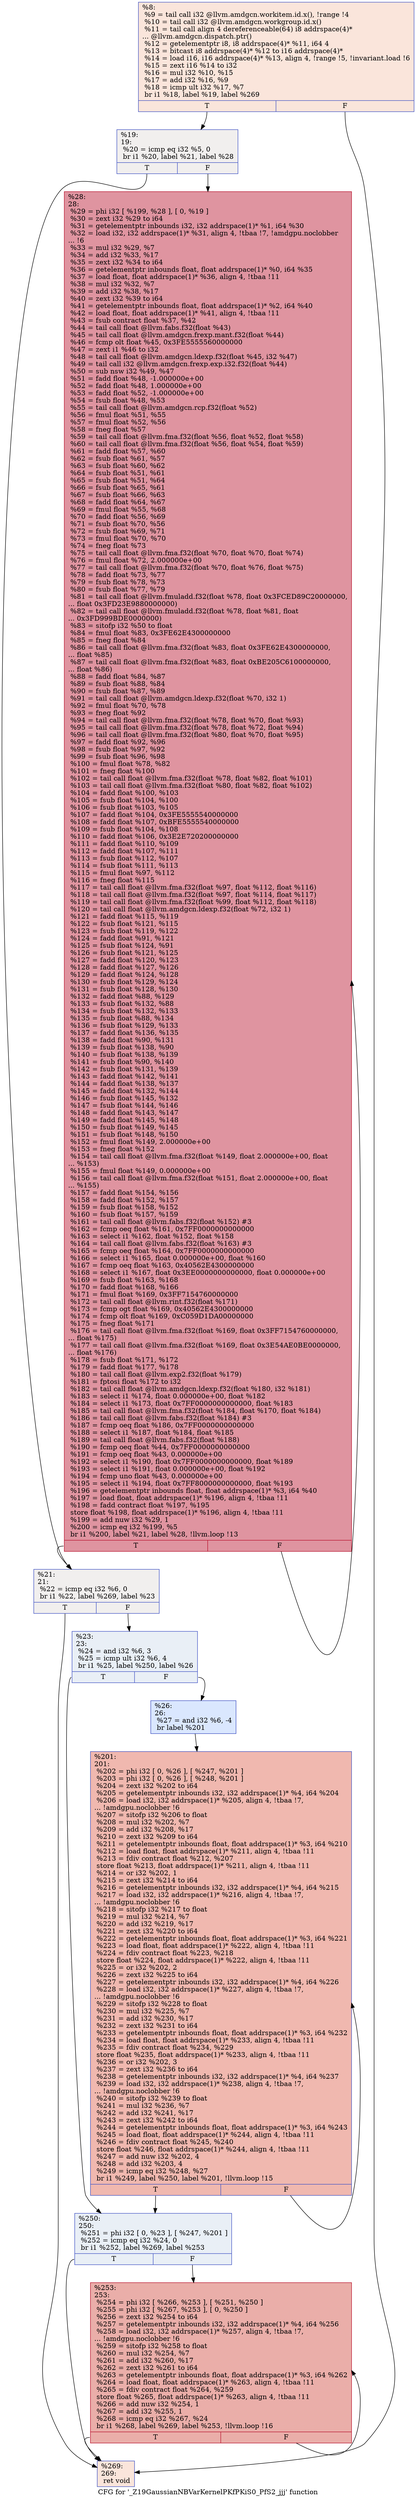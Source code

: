 digraph "CFG for '_Z19GaussianNBVarKernelPKfPKiS0_PfS2_jjj' function" {
	label="CFG for '_Z19GaussianNBVarKernelPKfPKiS0_PfS2_jjj' function";

	Node0x46093b0 [shape=record,color="#3d50c3ff", style=filled, fillcolor="#f4c5ad70",label="{%8:\l  %9 = tail call i32 @llvm.amdgcn.workitem.id.x(), !range !4\l  %10 = tail call i32 @llvm.amdgcn.workgroup.id.x()\l  %11 = tail call align 4 dereferenceable(64) i8 addrspace(4)*\l... @llvm.amdgcn.dispatch.ptr()\l  %12 = getelementptr i8, i8 addrspace(4)* %11, i64 4\l  %13 = bitcast i8 addrspace(4)* %12 to i16 addrspace(4)*\l  %14 = load i16, i16 addrspace(4)* %13, align 4, !range !5, !invariant.load !6\l  %15 = zext i16 %14 to i32\l  %16 = mul i32 %10, %15\l  %17 = add i32 %16, %9\l  %18 = icmp ult i32 %17, %7\l  br i1 %18, label %19, label %269\l|{<s0>T|<s1>F}}"];
	Node0x46093b0:s0 -> Node0x460b320;
	Node0x46093b0:s1 -> Node0x460b3b0;
	Node0x460b320 [shape=record,color="#3d50c3ff", style=filled, fillcolor="#e0dbd870",label="{%19:\l19:                                               \l  %20 = icmp eq i32 %5, 0\l  br i1 %20, label %21, label %28\l|{<s0>T|<s1>F}}"];
	Node0x460b320:s0 -> Node0x460b580;
	Node0x460b320:s1 -> Node0x460b5d0;
	Node0x460b580 [shape=record,color="#3d50c3ff", style=filled, fillcolor="#e0dbd870",label="{%21:\l21:                                               \l  %22 = icmp eq i32 %6, 0\l  br i1 %22, label %269, label %23\l|{<s0>T|<s1>F}}"];
	Node0x460b580:s0 -> Node0x460b3b0;
	Node0x460b580:s1 -> Node0x460b7a0;
	Node0x460b7a0 [shape=record,color="#3d50c3ff", style=filled, fillcolor="#cedaeb70",label="{%23:\l23:                                               \l  %24 = and i32 %6, 3\l  %25 = icmp ult i32 %6, 4\l  br i1 %25, label %250, label %26\l|{<s0>T|<s1>F}}"];
	Node0x460b7a0:s0 -> Node0x460ba20;
	Node0x460b7a0:s1 -> Node0x460ba70;
	Node0x460ba70 [shape=record,color="#3d50c3ff", style=filled, fillcolor="#abc8fd70",label="{%26:\l26:                                               \l  %27 = and i32 %6, -4\l  br label %201\l}"];
	Node0x460ba70 -> Node0x460bc70;
	Node0x460b5d0 [shape=record,color="#b70d28ff", style=filled, fillcolor="#b70d2870",label="{%28:\l28:                                               \l  %29 = phi i32 [ %199, %28 ], [ 0, %19 ]\l  %30 = zext i32 %29 to i64\l  %31 = getelementptr inbounds i32, i32 addrspace(1)* %1, i64 %30\l  %32 = load i32, i32 addrspace(1)* %31, align 4, !tbaa !7, !amdgpu.noclobber\l... !6\l  %33 = mul i32 %29, %7\l  %34 = add i32 %33, %17\l  %35 = zext i32 %34 to i64\l  %36 = getelementptr inbounds float, float addrspace(1)* %0, i64 %35\l  %37 = load float, float addrspace(1)* %36, align 4, !tbaa !11\l  %38 = mul i32 %32, %7\l  %39 = add i32 %38, %17\l  %40 = zext i32 %39 to i64\l  %41 = getelementptr inbounds float, float addrspace(1)* %2, i64 %40\l  %42 = load float, float addrspace(1)* %41, align 4, !tbaa !11\l  %43 = fsub contract float %37, %42\l  %44 = tail call float @llvm.fabs.f32(float %43)\l  %45 = tail call float @llvm.amdgcn.frexp.mant.f32(float %44)\l  %46 = fcmp olt float %45, 0x3FE5555560000000\l  %47 = zext i1 %46 to i32\l  %48 = tail call float @llvm.amdgcn.ldexp.f32(float %45, i32 %47)\l  %49 = tail call i32 @llvm.amdgcn.frexp.exp.i32.f32(float %44)\l  %50 = sub nsw i32 %49, %47\l  %51 = fadd float %48, -1.000000e+00\l  %52 = fadd float %48, 1.000000e+00\l  %53 = fadd float %52, -1.000000e+00\l  %54 = fsub float %48, %53\l  %55 = tail call float @llvm.amdgcn.rcp.f32(float %52)\l  %56 = fmul float %51, %55\l  %57 = fmul float %52, %56\l  %58 = fneg float %57\l  %59 = tail call float @llvm.fma.f32(float %56, float %52, float %58)\l  %60 = tail call float @llvm.fma.f32(float %56, float %54, float %59)\l  %61 = fadd float %57, %60\l  %62 = fsub float %61, %57\l  %63 = fsub float %60, %62\l  %64 = fsub float %51, %61\l  %65 = fsub float %51, %64\l  %66 = fsub float %65, %61\l  %67 = fsub float %66, %63\l  %68 = fadd float %64, %67\l  %69 = fmul float %55, %68\l  %70 = fadd float %56, %69\l  %71 = fsub float %70, %56\l  %72 = fsub float %69, %71\l  %73 = fmul float %70, %70\l  %74 = fneg float %73\l  %75 = tail call float @llvm.fma.f32(float %70, float %70, float %74)\l  %76 = fmul float %72, 2.000000e+00\l  %77 = tail call float @llvm.fma.f32(float %70, float %76, float %75)\l  %78 = fadd float %73, %77\l  %79 = fsub float %78, %73\l  %80 = fsub float %77, %79\l  %81 = tail call float @llvm.fmuladd.f32(float %78, float 0x3FCED89C20000000,\l... float 0x3FD23E9880000000)\l  %82 = tail call float @llvm.fmuladd.f32(float %78, float %81, float\l... 0x3FD999BDE0000000)\l  %83 = sitofp i32 %50 to float\l  %84 = fmul float %83, 0x3FE62E4300000000\l  %85 = fneg float %84\l  %86 = tail call float @llvm.fma.f32(float %83, float 0x3FE62E4300000000,\l... float %85)\l  %87 = tail call float @llvm.fma.f32(float %83, float 0xBE205C6100000000,\l... float %86)\l  %88 = fadd float %84, %87\l  %89 = fsub float %88, %84\l  %90 = fsub float %87, %89\l  %91 = tail call float @llvm.amdgcn.ldexp.f32(float %70, i32 1)\l  %92 = fmul float %70, %78\l  %93 = fneg float %92\l  %94 = tail call float @llvm.fma.f32(float %78, float %70, float %93)\l  %95 = tail call float @llvm.fma.f32(float %78, float %72, float %94)\l  %96 = tail call float @llvm.fma.f32(float %80, float %70, float %95)\l  %97 = fadd float %92, %96\l  %98 = fsub float %97, %92\l  %99 = fsub float %96, %98\l  %100 = fmul float %78, %82\l  %101 = fneg float %100\l  %102 = tail call float @llvm.fma.f32(float %78, float %82, float %101)\l  %103 = tail call float @llvm.fma.f32(float %80, float %82, float %102)\l  %104 = fadd float %100, %103\l  %105 = fsub float %104, %100\l  %106 = fsub float %103, %105\l  %107 = fadd float %104, 0x3FE5555540000000\l  %108 = fadd float %107, 0xBFE5555540000000\l  %109 = fsub float %104, %108\l  %110 = fadd float %106, 0x3E2E720200000000\l  %111 = fadd float %110, %109\l  %112 = fadd float %107, %111\l  %113 = fsub float %112, %107\l  %114 = fsub float %111, %113\l  %115 = fmul float %97, %112\l  %116 = fneg float %115\l  %117 = tail call float @llvm.fma.f32(float %97, float %112, float %116)\l  %118 = tail call float @llvm.fma.f32(float %97, float %114, float %117)\l  %119 = tail call float @llvm.fma.f32(float %99, float %112, float %118)\l  %120 = tail call float @llvm.amdgcn.ldexp.f32(float %72, i32 1)\l  %121 = fadd float %115, %119\l  %122 = fsub float %121, %115\l  %123 = fsub float %119, %122\l  %124 = fadd float %91, %121\l  %125 = fsub float %124, %91\l  %126 = fsub float %121, %125\l  %127 = fadd float %120, %123\l  %128 = fadd float %127, %126\l  %129 = fadd float %124, %128\l  %130 = fsub float %129, %124\l  %131 = fsub float %128, %130\l  %132 = fadd float %88, %129\l  %133 = fsub float %132, %88\l  %134 = fsub float %132, %133\l  %135 = fsub float %88, %134\l  %136 = fsub float %129, %133\l  %137 = fadd float %136, %135\l  %138 = fadd float %90, %131\l  %139 = fsub float %138, %90\l  %140 = fsub float %138, %139\l  %141 = fsub float %90, %140\l  %142 = fsub float %131, %139\l  %143 = fadd float %142, %141\l  %144 = fadd float %138, %137\l  %145 = fadd float %132, %144\l  %146 = fsub float %145, %132\l  %147 = fsub float %144, %146\l  %148 = fadd float %143, %147\l  %149 = fadd float %145, %148\l  %150 = fsub float %149, %145\l  %151 = fsub float %148, %150\l  %152 = fmul float %149, 2.000000e+00\l  %153 = fneg float %152\l  %154 = tail call float @llvm.fma.f32(float %149, float 2.000000e+00, float\l... %153)\l  %155 = fmul float %149, 0.000000e+00\l  %156 = tail call float @llvm.fma.f32(float %151, float 2.000000e+00, float\l... %155)\l  %157 = fadd float %154, %156\l  %158 = fadd float %152, %157\l  %159 = fsub float %158, %152\l  %160 = fsub float %157, %159\l  %161 = tail call float @llvm.fabs.f32(float %152) #3\l  %162 = fcmp oeq float %161, 0x7FF0000000000000\l  %163 = select i1 %162, float %152, float %158\l  %164 = tail call float @llvm.fabs.f32(float %163) #3\l  %165 = fcmp oeq float %164, 0x7FF0000000000000\l  %166 = select i1 %165, float 0.000000e+00, float %160\l  %167 = fcmp oeq float %163, 0x40562E4300000000\l  %168 = select i1 %167, float 0x3EE0000000000000, float 0.000000e+00\l  %169 = fsub float %163, %168\l  %170 = fadd float %168, %166\l  %171 = fmul float %169, 0x3FF7154760000000\l  %172 = tail call float @llvm.rint.f32(float %171)\l  %173 = fcmp ogt float %169, 0x40562E4300000000\l  %174 = fcmp olt float %169, 0xC059D1DA00000000\l  %175 = fneg float %171\l  %176 = tail call float @llvm.fma.f32(float %169, float 0x3FF7154760000000,\l... float %175)\l  %177 = tail call float @llvm.fma.f32(float %169, float 0x3E54AE0BE0000000,\l... float %176)\l  %178 = fsub float %171, %172\l  %179 = fadd float %177, %178\l  %180 = tail call float @llvm.exp2.f32(float %179)\l  %181 = fptosi float %172 to i32\l  %182 = tail call float @llvm.amdgcn.ldexp.f32(float %180, i32 %181)\l  %183 = select i1 %174, float 0.000000e+00, float %182\l  %184 = select i1 %173, float 0x7FF0000000000000, float %183\l  %185 = tail call float @llvm.fma.f32(float %184, float %170, float %184)\l  %186 = tail call float @llvm.fabs.f32(float %184) #3\l  %187 = fcmp oeq float %186, 0x7FF0000000000000\l  %188 = select i1 %187, float %184, float %185\l  %189 = tail call float @llvm.fabs.f32(float %188)\l  %190 = fcmp oeq float %44, 0x7FF0000000000000\l  %191 = fcmp oeq float %43, 0.000000e+00\l  %192 = select i1 %190, float 0x7FF0000000000000, float %189\l  %193 = select i1 %191, float 0.000000e+00, float %192\l  %194 = fcmp uno float %43, 0.000000e+00\l  %195 = select i1 %194, float 0x7FF8000000000000, float %193\l  %196 = getelementptr inbounds float, float addrspace(1)* %3, i64 %40\l  %197 = load float, float addrspace(1)* %196, align 4, !tbaa !11\l  %198 = fadd contract float %197, %195\l  store float %198, float addrspace(1)* %196, align 4, !tbaa !11\l  %199 = add nuw i32 %29, 1\l  %200 = icmp eq i32 %199, %5\l  br i1 %200, label %21, label %28, !llvm.loop !13\l|{<s0>T|<s1>F}}"];
	Node0x460b5d0:s0 -> Node0x460b580;
	Node0x460b5d0:s1 -> Node0x460b5d0;
	Node0x460bc70 [shape=record,color="#3d50c3ff", style=filled, fillcolor="#dc5d4a70",label="{%201:\l201:                                              \l  %202 = phi i32 [ 0, %26 ], [ %247, %201 ]\l  %203 = phi i32 [ 0, %26 ], [ %248, %201 ]\l  %204 = zext i32 %202 to i64\l  %205 = getelementptr inbounds i32, i32 addrspace(1)* %4, i64 %204\l  %206 = load i32, i32 addrspace(1)* %205, align 4, !tbaa !7,\l... !amdgpu.noclobber !6\l  %207 = sitofp i32 %206 to float\l  %208 = mul i32 %202, %7\l  %209 = add i32 %208, %17\l  %210 = zext i32 %209 to i64\l  %211 = getelementptr inbounds float, float addrspace(1)* %3, i64 %210\l  %212 = load float, float addrspace(1)* %211, align 4, !tbaa !11\l  %213 = fdiv contract float %212, %207\l  store float %213, float addrspace(1)* %211, align 4, !tbaa !11\l  %214 = or i32 %202, 1\l  %215 = zext i32 %214 to i64\l  %216 = getelementptr inbounds i32, i32 addrspace(1)* %4, i64 %215\l  %217 = load i32, i32 addrspace(1)* %216, align 4, !tbaa !7,\l... !amdgpu.noclobber !6\l  %218 = sitofp i32 %217 to float\l  %219 = mul i32 %214, %7\l  %220 = add i32 %219, %17\l  %221 = zext i32 %220 to i64\l  %222 = getelementptr inbounds float, float addrspace(1)* %3, i64 %221\l  %223 = load float, float addrspace(1)* %222, align 4, !tbaa !11\l  %224 = fdiv contract float %223, %218\l  store float %224, float addrspace(1)* %222, align 4, !tbaa !11\l  %225 = or i32 %202, 2\l  %226 = zext i32 %225 to i64\l  %227 = getelementptr inbounds i32, i32 addrspace(1)* %4, i64 %226\l  %228 = load i32, i32 addrspace(1)* %227, align 4, !tbaa !7,\l... !amdgpu.noclobber !6\l  %229 = sitofp i32 %228 to float\l  %230 = mul i32 %225, %7\l  %231 = add i32 %230, %17\l  %232 = zext i32 %231 to i64\l  %233 = getelementptr inbounds float, float addrspace(1)* %3, i64 %232\l  %234 = load float, float addrspace(1)* %233, align 4, !tbaa !11\l  %235 = fdiv contract float %234, %229\l  store float %235, float addrspace(1)* %233, align 4, !tbaa !11\l  %236 = or i32 %202, 3\l  %237 = zext i32 %236 to i64\l  %238 = getelementptr inbounds i32, i32 addrspace(1)* %4, i64 %237\l  %239 = load i32, i32 addrspace(1)* %238, align 4, !tbaa !7,\l... !amdgpu.noclobber !6\l  %240 = sitofp i32 %239 to float\l  %241 = mul i32 %236, %7\l  %242 = add i32 %241, %17\l  %243 = zext i32 %242 to i64\l  %244 = getelementptr inbounds float, float addrspace(1)* %3, i64 %243\l  %245 = load float, float addrspace(1)* %244, align 4, !tbaa !11\l  %246 = fdiv contract float %245, %240\l  store float %246, float addrspace(1)* %244, align 4, !tbaa !11\l  %247 = add nuw i32 %202, 4\l  %248 = add i32 %203, 4\l  %249 = icmp eq i32 %248, %27\l  br i1 %249, label %250, label %201, !llvm.loop !15\l|{<s0>T|<s1>F}}"];
	Node0x460bc70:s0 -> Node0x460ba20;
	Node0x460bc70:s1 -> Node0x460bc70;
	Node0x460ba20 [shape=record,color="#3d50c3ff", style=filled, fillcolor="#cedaeb70",label="{%250:\l250:                                              \l  %251 = phi i32 [ 0, %23 ], [ %247, %201 ]\l  %252 = icmp eq i32 %24, 0\l  br i1 %252, label %269, label %253\l|{<s0>T|<s1>F}}"];
	Node0x460ba20:s0 -> Node0x460b3b0;
	Node0x460ba20:s1 -> Node0x46189a0;
	Node0x46189a0 [shape=record,color="#b70d28ff", style=filled, fillcolor="#d0473d70",label="{%253:\l253:                                              \l  %254 = phi i32 [ %266, %253 ], [ %251, %250 ]\l  %255 = phi i32 [ %267, %253 ], [ 0, %250 ]\l  %256 = zext i32 %254 to i64\l  %257 = getelementptr inbounds i32, i32 addrspace(1)* %4, i64 %256\l  %258 = load i32, i32 addrspace(1)* %257, align 4, !tbaa !7,\l... !amdgpu.noclobber !6\l  %259 = sitofp i32 %258 to float\l  %260 = mul i32 %254, %7\l  %261 = add i32 %260, %17\l  %262 = zext i32 %261 to i64\l  %263 = getelementptr inbounds float, float addrspace(1)* %3, i64 %262\l  %264 = load float, float addrspace(1)* %263, align 4, !tbaa !11\l  %265 = fdiv contract float %264, %259\l  store float %265, float addrspace(1)* %263, align 4, !tbaa !11\l  %266 = add nuw i32 %254, 1\l  %267 = add i32 %255, 1\l  %268 = icmp eq i32 %267, %24\l  br i1 %268, label %269, label %253, !llvm.loop !16\l|{<s0>T|<s1>F}}"];
	Node0x46189a0:s0 -> Node0x460b3b0;
	Node0x46189a0:s1 -> Node0x46189a0;
	Node0x460b3b0 [shape=record,color="#3d50c3ff", style=filled, fillcolor="#f4c5ad70",label="{%269:\l269:                                              \l  ret void\l}"];
}
